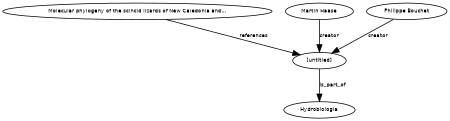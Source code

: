 digraph G {
size="3,3";
node [fontsize=7, fontname="Helvetica"];
edge [fontsize=7, fontname="Helvetica"];
node0 [label="[untitled]", width=0.27433100247,height=0.27433100247];
node1 [label="Molecular phylogeny of the scincid lizards of New Caledonia and...", width=0.27433100247,height=0.27433100247];
node2 [label="Martin Haase", width=0.27433100247,height=0.27433100247];
node3 [label="Philippe Bouchet", width=0.27433100247,height=0.27433100247];
node4 [label="Hydrobiologia", width=0.27433100247,height=0.27433100247];
node1 -> node0 [label="references"];
node2 -> node0 [label="creator"];
node3 -> node0 [label="creator"];
node0 -> node4 [label="is_part_of"];
}

